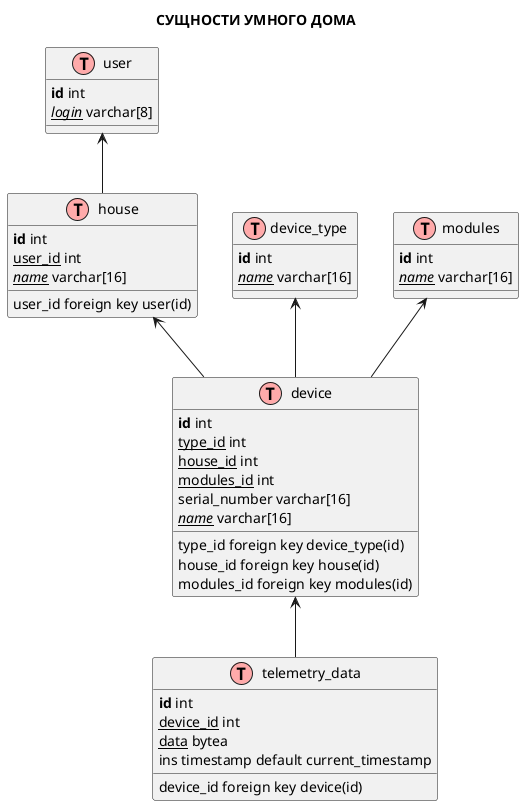 @startuml
title СУЩНОСТИ УМНОГО ДОМА
'SHE 1.0 - smart house entities
'см. entities.sql

!define Table(name) class name as "name" << (T,#FFAAAA) >>
'bold - primary key sql constraint
!define primary(x) <b>x</b>
'italic - unique key sql constraint
!define unique(x) <i>x</i>
'underlined - not null sql constraint
!define nnull(x) <u>x</u>

Table(user) {
  primary(id) int
  nnull(unique(login)) varchar[8]
}

Table(house) {
  primary(id) int
  nnull(user_id) int
  nnull(unique(name)) varchar[16]
  user_id foreign key user(id)
}


Table(device_type) {
  primary(id) int
  nnull(unique(name)) varchar[16]
}

Table(device) {
  primary(id) int
  nnull(type_id) int
  nnull(house_id) int
  nnull(modules_id) int
  serial_number varchar[16]
  nnull(unique(name)) varchar[16]
  type_id foreign key device_type(id)
  house_id foreign key house(id)
  modules_id foreign key modules(id)
}

Table(modules) {
  primary(id) int
  nnull(unique(name)) varchar[16]
}

Table(telemetry_data) {
  primary(id) int
  nnull(device_id) int
  nnull(data) bytea
  ins timestamp default current_timestamp
  device_id foreign key device(id)
}

user <-- house
house <-- device
device_type <-- device
modules <-- device
device <-- telemetry_data

@enduml
